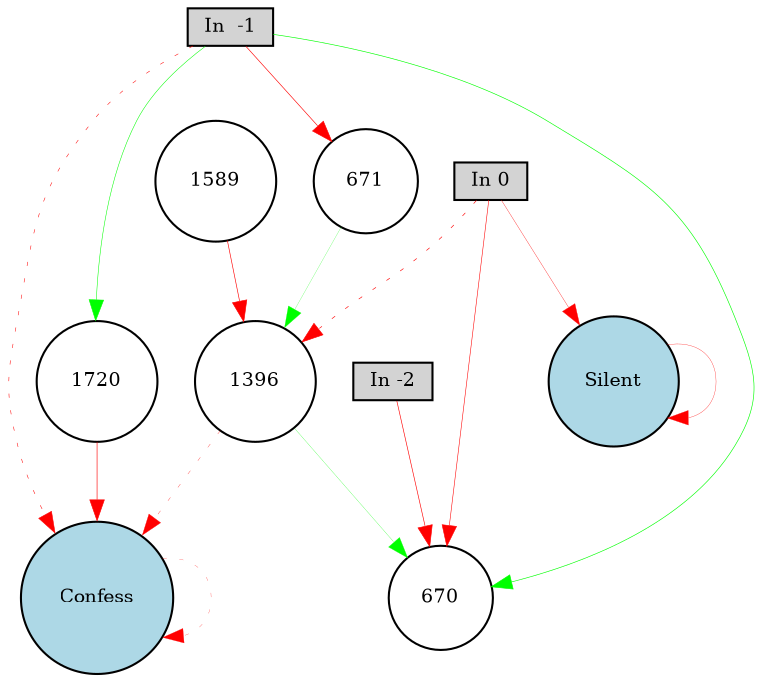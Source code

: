 digraph {
	node [fontsize=9 height=0.2 shape=circle width=0.2]
	"In -2" [fillcolor=lightgray shape=box style=filled]
	"In  -1" [fillcolor=lightgray shape=box style=filled]
	"In 0" [fillcolor=lightgray shape=box style=filled]
	Confess [fillcolor=lightblue style=filled]
	Silent [fillcolor=lightblue style=filled]
	1396 [fillcolor=white style=filled]
	1589 [fillcolor=white style=filled]
	1720 [fillcolor=white style=filled]
	670 [fillcolor=white style=filled]
	671 [fillcolor=white style=filled]
	"In -2" -> 670 [color=red penwidth=0.30000000000000004 style=solid]
	"In  -1" -> 670 [color=green penwidth=0.30000000000000004 style=solid]
	"In  -1" -> 671 [color=red penwidth=0.30000000000000004 style=solid]
	"In 0" -> 670 [color=red penwidth=0.26367043916885713 style=solid]
	"In  -1" -> Confess [color=red penwidth=0.25104894606402756 style=dotted]
	"In 0" -> Silent [color=red penwidth=0.15985233630302254 style=solid]
	Confess -> Confess [color=red penwidth=0.11225047370800519 style=dotted]
	Silent -> Silent [color=red penwidth=0.1443497511223626 style=solid]
	671 -> 1396 [color=green penwidth=0.10229879894975188 style=solid]
	1396 -> Confess [color=red penwidth=0.14556386261527438 style=dotted]
	"In 0" -> 1396 [color=red penwidth=0.30000000000000004 style=dotted]
	1396 -> 670 [color=green penwidth=0.11731592154519216 style=solid]
	"In  -1" -> 1720 [color=green penwidth=0.2523734435783937 style=solid]
	1720 -> Confess [color=red penwidth=0.30000000000000004 style=solid]
	1589 -> 1396 [color=red penwidth=0.30000000000000004 style=solid]
}
